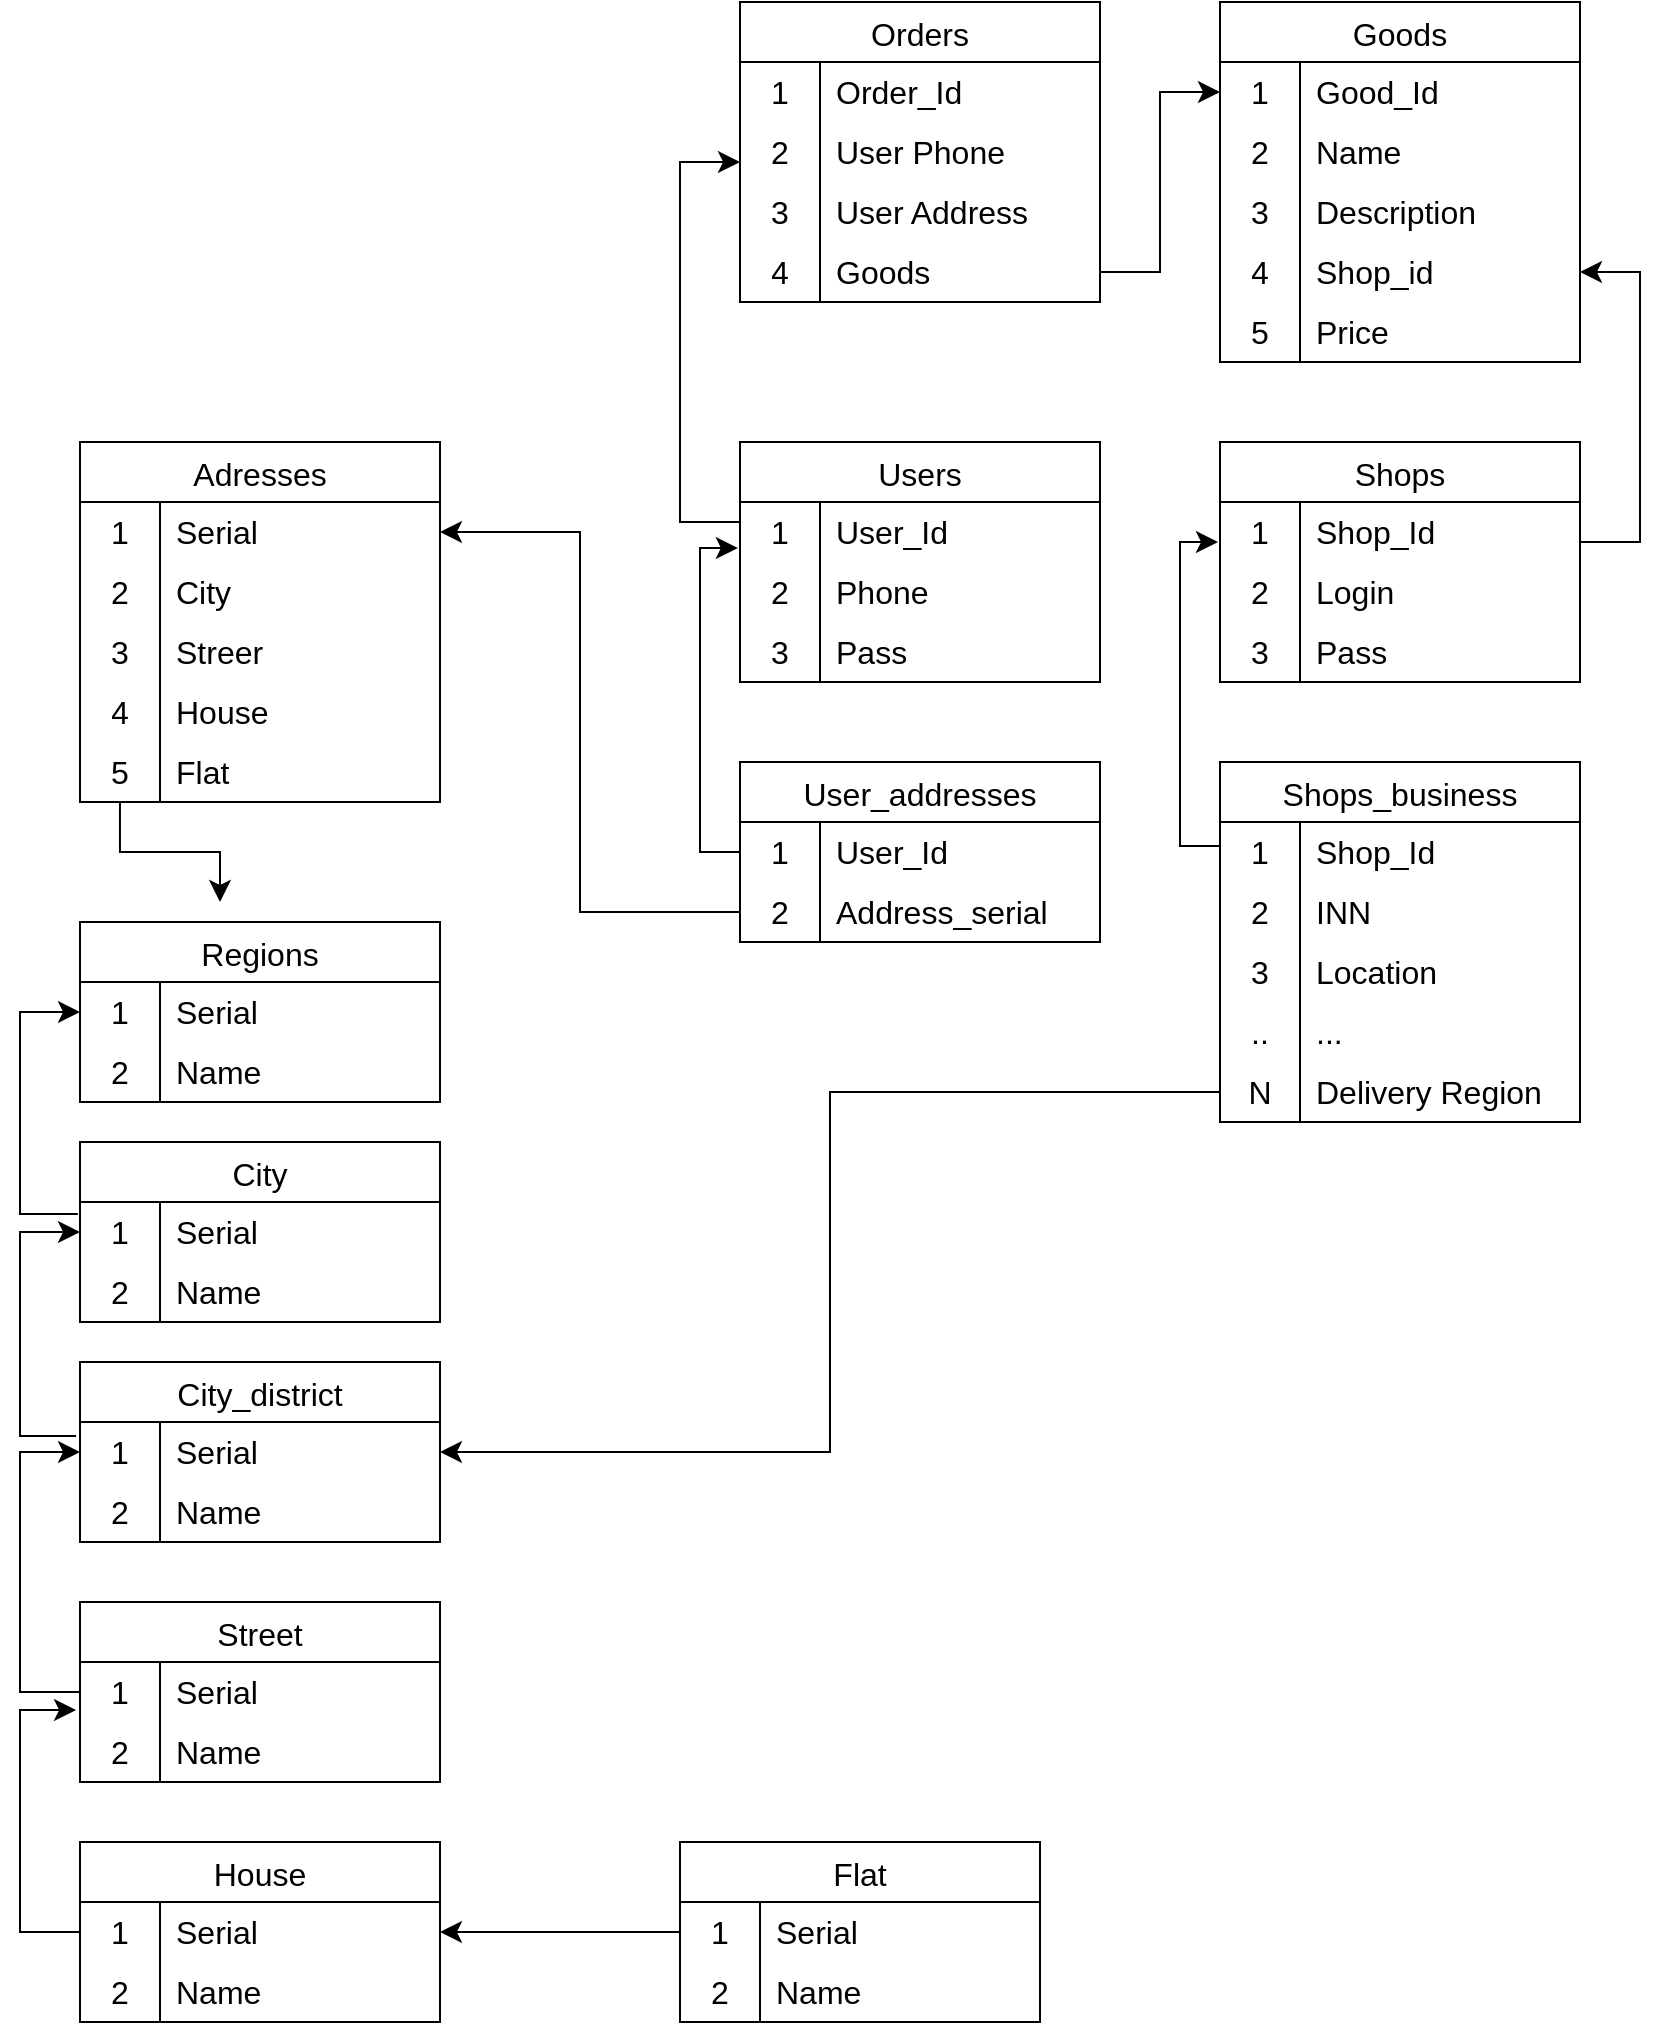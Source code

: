 <mxfile version="20.8.20" type="github"><diagram name="Page-1" id="59hiTDoEj4sMhm8jTzSo"><mxGraphModel dx="3235" dy="2528" grid="1" gridSize="10" guides="1" tooltips="1" connect="1" arrows="1" fold="1" page="1" pageScale="1" pageWidth="850" pageHeight="1100" background="#ffffff" math="0" shadow="0"><root><mxCell id="0"/><mxCell id="1" parent="0"/><mxCell id="IVaqEZ4ItxedtVVI8VYY-1" value="Adresses" style="shape=table;startSize=30;container=1;collapsible=0;childLayout=tableLayout;fixedRows=1;rowLines=0;fontStyle=0;strokeColor=default;fontSize=16;" parent="1" vertex="1"><mxGeometry x="-50" y="40" width="180" height="180" as="geometry"/></mxCell><mxCell id="IVaqEZ4ItxedtVVI8VYY-2" value="" style="shape=tableRow;horizontal=0;startSize=0;swimlaneHead=0;swimlaneBody=0;top=0;left=0;bottom=0;right=0;collapsible=0;dropTarget=0;fillColor=none;points=[[0,0.5],[1,0.5]];portConstraint=eastwest;strokeColor=inherit;fontSize=16;" parent="IVaqEZ4ItxedtVVI8VYY-1" vertex="1"><mxGeometry y="30" width="180" height="30" as="geometry"/></mxCell><mxCell id="IVaqEZ4ItxedtVVI8VYY-3" value="1" style="shape=partialRectangle;html=1;whiteSpace=wrap;connectable=0;fillColor=none;top=0;left=0;bottom=0;right=0;overflow=hidden;pointerEvents=1;strokeColor=inherit;fontSize=16;" parent="IVaqEZ4ItxedtVVI8VYY-2" vertex="1"><mxGeometry width="40" height="30" as="geometry"><mxRectangle width="40" height="30" as="alternateBounds"/></mxGeometry></mxCell><mxCell id="IVaqEZ4ItxedtVVI8VYY-4" value="Serial" style="shape=partialRectangle;html=1;whiteSpace=wrap;connectable=0;fillColor=none;top=0;left=0;bottom=0;right=0;align=left;spacingLeft=6;overflow=hidden;strokeColor=inherit;fontSize=16;" parent="IVaqEZ4ItxedtVVI8VYY-2" vertex="1"><mxGeometry x="40" width="140" height="30" as="geometry"><mxRectangle width="140" height="30" as="alternateBounds"/></mxGeometry></mxCell><mxCell id="IVaqEZ4ItxedtVVI8VYY-5" value="" style="shape=tableRow;horizontal=0;startSize=0;swimlaneHead=0;swimlaneBody=0;top=0;left=0;bottom=0;right=0;collapsible=0;dropTarget=0;fillColor=none;points=[[0,0.5],[1,0.5]];portConstraint=eastwest;strokeColor=inherit;fontSize=16;" parent="IVaqEZ4ItxedtVVI8VYY-1" vertex="1"><mxGeometry y="60" width="180" height="30" as="geometry"/></mxCell><mxCell id="IVaqEZ4ItxedtVVI8VYY-6" value="2" style="shape=partialRectangle;html=1;whiteSpace=wrap;connectable=0;fillColor=none;top=0;left=0;bottom=0;right=0;overflow=hidden;strokeColor=inherit;fontSize=16;" parent="IVaqEZ4ItxedtVVI8VYY-5" vertex="1"><mxGeometry width="40" height="30" as="geometry"><mxRectangle width="40" height="30" as="alternateBounds"/></mxGeometry></mxCell><mxCell id="IVaqEZ4ItxedtVVI8VYY-7" value="City" style="shape=partialRectangle;html=1;whiteSpace=wrap;connectable=0;fillColor=none;top=0;left=0;bottom=0;right=0;align=left;spacingLeft=6;overflow=hidden;strokeColor=inherit;fontSize=16;" parent="IVaqEZ4ItxedtVVI8VYY-5" vertex="1"><mxGeometry x="40" width="140" height="30" as="geometry"><mxRectangle width="140" height="30" as="alternateBounds"/></mxGeometry></mxCell><mxCell id="IVaqEZ4ItxedtVVI8VYY-8" value="" style="shape=tableRow;horizontal=0;startSize=0;swimlaneHead=0;swimlaneBody=0;top=0;left=0;bottom=0;right=0;collapsible=0;dropTarget=0;fillColor=none;points=[[0,0.5],[1,0.5]];portConstraint=eastwest;strokeColor=inherit;fontSize=16;" parent="IVaqEZ4ItxedtVVI8VYY-1" vertex="1"><mxGeometry y="90" width="180" height="30" as="geometry"/></mxCell><mxCell id="IVaqEZ4ItxedtVVI8VYY-9" value="3" style="shape=partialRectangle;html=1;whiteSpace=wrap;connectable=0;fillColor=none;top=0;left=0;bottom=0;right=0;overflow=hidden;strokeColor=inherit;fontSize=16;" parent="IVaqEZ4ItxedtVVI8VYY-8" vertex="1"><mxGeometry width="40" height="30" as="geometry"><mxRectangle width="40" height="30" as="alternateBounds"/></mxGeometry></mxCell><mxCell id="IVaqEZ4ItxedtVVI8VYY-10" value="Streer&lt;span style=&quot;white-space: pre;&quot;&gt;&#9;&lt;/span&gt;" style="shape=partialRectangle;html=1;whiteSpace=wrap;connectable=0;fillColor=none;top=0;left=0;bottom=0;right=0;align=left;spacingLeft=6;overflow=hidden;strokeColor=inherit;fontSize=16;" parent="IVaqEZ4ItxedtVVI8VYY-8" vertex="1"><mxGeometry x="40" width="140" height="30" as="geometry"><mxRectangle width="140" height="30" as="alternateBounds"/></mxGeometry></mxCell><mxCell id="IVaqEZ4ItxedtVVI8VYY-11" value="" style="shape=tableRow;horizontal=0;startSize=0;swimlaneHead=0;swimlaneBody=0;top=0;left=0;bottom=0;right=0;collapsible=0;dropTarget=0;fillColor=none;points=[[0,0.5],[1,0.5]];portConstraint=eastwest;strokeColor=inherit;fontSize=16;" parent="IVaqEZ4ItxedtVVI8VYY-1" vertex="1"><mxGeometry y="120" width="180" height="30" as="geometry"/></mxCell><mxCell id="IVaqEZ4ItxedtVVI8VYY-12" value="4" style="shape=partialRectangle;html=1;whiteSpace=wrap;connectable=0;fillColor=none;top=0;left=0;bottom=0;right=0;overflow=hidden;strokeColor=inherit;fontSize=16;" parent="IVaqEZ4ItxedtVVI8VYY-11" vertex="1"><mxGeometry width="40" height="30" as="geometry"><mxRectangle width="40" height="30" as="alternateBounds"/></mxGeometry></mxCell><mxCell id="IVaqEZ4ItxedtVVI8VYY-13" value="House&lt;span style=&quot;white-space: pre;&quot;&gt;&#9;&lt;/span&gt;" style="shape=partialRectangle;html=1;whiteSpace=wrap;connectable=0;fillColor=none;top=0;left=0;bottom=0;right=0;align=left;spacingLeft=6;overflow=hidden;strokeColor=inherit;fontSize=16;" parent="IVaqEZ4ItxedtVVI8VYY-11" vertex="1"><mxGeometry x="40" width="140" height="30" as="geometry"><mxRectangle width="140" height="30" as="alternateBounds"/></mxGeometry></mxCell><mxCell id="IVaqEZ4ItxedtVVI8VYY-14" value="" style="shape=tableRow;horizontal=0;startSize=0;swimlaneHead=0;swimlaneBody=0;top=0;left=0;bottom=0;right=0;collapsible=0;dropTarget=0;fillColor=none;points=[[0,0.5],[1,0.5]];portConstraint=eastwest;strokeColor=inherit;fontSize=16;" parent="IVaqEZ4ItxedtVVI8VYY-1" vertex="1"><mxGeometry y="150" width="180" height="30" as="geometry"/></mxCell><mxCell id="IVaqEZ4ItxedtVVI8VYY-15" value="5" style="shape=partialRectangle;html=1;whiteSpace=wrap;connectable=0;fillColor=none;top=0;left=0;bottom=0;right=0;overflow=hidden;strokeColor=inherit;fontSize=16;" parent="IVaqEZ4ItxedtVVI8VYY-14" vertex="1"><mxGeometry width="40" height="30" as="geometry"><mxRectangle width="40" height="30" as="alternateBounds"/></mxGeometry></mxCell><mxCell id="IVaqEZ4ItxedtVVI8VYY-16" value="Flat" style="shape=partialRectangle;html=1;whiteSpace=wrap;connectable=0;fillColor=none;top=0;left=0;bottom=0;right=0;align=left;spacingLeft=6;overflow=hidden;strokeColor=inherit;fontSize=16;" parent="IVaqEZ4ItxedtVVI8VYY-14" vertex="1"><mxGeometry x="40" width="140" height="30" as="geometry"><mxRectangle width="140" height="30" as="alternateBounds"/></mxGeometry></mxCell><mxCell id="IVaqEZ4ItxedtVVI8VYY-17" value="Users" style="shape=table;startSize=30;container=1;collapsible=0;childLayout=tableLayout;fixedRows=1;rowLines=0;fontStyle=0;strokeColor=default;fontSize=16;" parent="1" vertex="1"><mxGeometry x="280" y="40" width="180" height="120" as="geometry"/></mxCell><mxCell id="IVaqEZ4ItxedtVVI8VYY-18" value="" style="shape=tableRow;horizontal=0;startSize=0;swimlaneHead=0;swimlaneBody=0;top=0;left=0;bottom=0;right=0;collapsible=0;dropTarget=0;fillColor=none;points=[[0,0.5],[1,0.5]];portConstraint=eastwest;strokeColor=inherit;fontSize=16;" parent="IVaqEZ4ItxedtVVI8VYY-17" vertex="1"><mxGeometry y="30" width="180" height="30" as="geometry"/></mxCell><mxCell id="IVaqEZ4ItxedtVVI8VYY-19" value="1" style="shape=partialRectangle;html=1;whiteSpace=wrap;connectable=0;fillColor=none;top=0;left=0;bottom=0;right=0;overflow=hidden;pointerEvents=1;strokeColor=inherit;fontSize=16;" parent="IVaqEZ4ItxedtVVI8VYY-18" vertex="1"><mxGeometry width="40" height="30" as="geometry"><mxRectangle width="40" height="30" as="alternateBounds"/></mxGeometry></mxCell><mxCell id="IVaqEZ4ItxedtVVI8VYY-20" value="User_Id" style="shape=partialRectangle;html=1;whiteSpace=wrap;connectable=0;fillColor=none;top=0;left=0;bottom=0;right=0;align=left;spacingLeft=6;overflow=hidden;strokeColor=inherit;fontSize=16;" parent="IVaqEZ4ItxedtVVI8VYY-18" vertex="1"><mxGeometry x="40" width="140" height="30" as="geometry"><mxRectangle width="140" height="30" as="alternateBounds"/></mxGeometry></mxCell><mxCell id="IVaqEZ4ItxedtVVI8VYY-50" style="shape=tableRow;horizontal=0;startSize=0;swimlaneHead=0;swimlaneBody=0;top=0;left=0;bottom=0;right=0;collapsible=0;dropTarget=0;fillColor=none;points=[[0,0.5],[1,0.5]];portConstraint=eastwest;strokeColor=inherit;fontSize=16;" parent="IVaqEZ4ItxedtVVI8VYY-17" vertex="1"><mxGeometry y="60" width="180" height="30" as="geometry"/></mxCell><mxCell id="IVaqEZ4ItxedtVVI8VYY-51" value="2" style="shape=partialRectangle;html=1;whiteSpace=wrap;connectable=0;fillColor=none;top=0;left=0;bottom=0;right=0;overflow=hidden;strokeColor=inherit;fontSize=16;" parent="IVaqEZ4ItxedtVVI8VYY-50" vertex="1"><mxGeometry width="40" height="30" as="geometry"><mxRectangle width="40" height="30" as="alternateBounds"/></mxGeometry></mxCell><mxCell id="IVaqEZ4ItxedtVVI8VYY-52" value="Phone" style="shape=partialRectangle;html=1;whiteSpace=wrap;connectable=0;fillColor=none;top=0;left=0;bottom=0;right=0;align=left;spacingLeft=6;overflow=hidden;strokeColor=inherit;fontSize=16;" parent="IVaqEZ4ItxedtVVI8VYY-50" vertex="1"><mxGeometry x="40" width="140" height="30" as="geometry"><mxRectangle width="140" height="30" as="alternateBounds"/></mxGeometry></mxCell><mxCell id="IVaqEZ4ItxedtVVI8VYY-21" value="" style="shape=tableRow;horizontal=0;startSize=0;swimlaneHead=0;swimlaneBody=0;top=0;left=0;bottom=0;right=0;collapsible=0;dropTarget=0;fillColor=none;points=[[0,0.5],[1,0.5]];portConstraint=eastwest;strokeColor=inherit;fontSize=16;" parent="IVaqEZ4ItxedtVVI8VYY-17" vertex="1"><mxGeometry y="90" width="180" height="30" as="geometry"/></mxCell><mxCell id="IVaqEZ4ItxedtVVI8VYY-22" value="3" style="shape=partialRectangle;html=1;whiteSpace=wrap;connectable=0;fillColor=none;top=0;left=0;bottom=0;right=0;overflow=hidden;strokeColor=inherit;fontSize=16;" parent="IVaqEZ4ItxedtVVI8VYY-21" vertex="1"><mxGeometry width="40" height="30" as="geometry"><mxRectangle width="40" height="30" as="alternateBounds"/></mxGeometry></mxCell><mxCell id="IVaqEZ4ItxedtVVI8VYY-23" value="Pass" style="shape=partialRectangle;html=1;whiteSpace=wrap;connectable=0;fillColor=none;top=0;left=0;bottom=0;right=0;align=left;spacingLeft=6;overflow=hidden;strokeColor=inherit;fontSize=16;" parent="IVaqEZ4ItxedtVVI8VYY-21" vertex="1"><mxGeometry x="40" width="140" height="30" as="geometry"><mxRectangle width="140" height="30" as="alternateBounds"/></mxGeometry></mxCell><mxCell id="IVaqEZ4ItxedtVVI8VYY-40" value="Shops" style="shape=table;startSize=30;container=1;collapsible=0;childLayout=tableLayout;fixedRows=1;rowLines=0;fontStyle=0;strokeColor=default;fontSize=16;" parent="1" vertex="1"><mxGeometry x="520" y="40" width="180" height="120" as="geometry"/></mxCell><mxCell id="IVaqEZ4ItxedtVVI8VYY-41" value="" style="shape=tableRow;horizontal=0;startSize=0;swimlaneHead=0;swimlaneBody=0;top=0;left=0;bottom=0;right=0;collapsible=0;dropTarget=0;fillColor=none;points=[[0,0.5],[1,0.5]];portConstraint=eastwest;strokeColor=inherit;fontSize=16;" parent="IVaqEZ4ItxedtVVI8VYY-40" vertex="1"><mxGeometry y="30" width="180" height="30" as="geometry"/></mxCell><mxCell id="IVaqEZ4ItxedtVVI8VYY-42" value="1" style="shape=partialRectangle;html=1;whiteSpace=wrap;connectable=0;fillColor=none;top=0;left=0;bottom=0;right=0;overflow=hidden;pointerEvents=1;strokeColor=inherit;fontSize=16;" parent="IVaqEZ4ItxedtVVI8VYY-41" vertex="1"><mxGeometry width="40" height="30" as="geometry"><mxRectangle width="40" height="30" as="alternateBounds"/></mxGeometry></mxCell><mxCell id="IVaqEZ4ItxedtVVI8VYY-43" value="Shop_Id" style="shape=partialRectangle;html=1;whiteSpace=wrap;connectable=0;fillColor=none;top=0;left=0;bottom=0;right=0;align=left;spacingLeft=6;overflow=hidden;strokeColor=inherit;fontSize=16;" parent="IVaqEZ4ItxedtVVI8VYY-41" vertex="1"><mxGeometry x="40" width="140" height="30" as="geometry"><mxRectangle width="140" height="30" as="alternateBounds"/></mxGeometry></mxCell><mxCell id="IVaqEZ4ItxedtVVI8VYY-44" value="" style="shape=tableRow;horizontal=0;startSize=0;swimlaneHead=0;swimlaneBody=0;top=0;left=0;bottom=0;right=0;collapsible=0;dropTarget=0;fillColor=none;points=[[0,0.5],[1,0.5]];portConstraint=eastwest;strokeColor=inherit;fontSize=16;" parent="IVaqEZ4ItxedtVVI8VYY-40" vertex="1"><mxGeometry y="60" width="180" height="30" as="geometry"/></mxCell><mxCell id="IVaqEZ4ItxedtVVI8VYY-45" value="2" style="shape=partialRectangle;html=1;whiteSpace=wrap;connectable=0;fillColor=none;top=0;left=0;bottom=0;right=0;overflow=hidden;strokeColor=inherit;fontSize=16;" parent="IVaqEZ4ItxedtVVI8VYY-44" vertex="1"><mxGeometry width="40" height="30" as="geometry"><mxRectangle width="40" height="30" as="alternateBounds"/></mxGeometry></mxCell><mxCell id="IVaqEZ4ItxedtVVI8VYY-46" value="Login&lt;span style=&quot;white-space: pre;&quot;&gt;&#9;&lt;/span&gt;&lt;span style=&quot;white-space: pre;&quot;&gt;&#9;&lt;/span&gt;&lt;span style=&quot;white-space: pre;&quot;&gt;&#9;&lt;/span&gt;" style="shape=partialRectangle;html=1;whiteSpace=wrap;connectable=0;fillColor=none;top=0;left=0;bottom=0;right=0;align=left;spacingLeft=6;overflow=hidden;strokeColor=inherit;fontSize=16;" parent="IVaqEZ4ItxedtVVI8VYY-44" vertex="1"><mxGeometry x="40" width="140" height="30" as="geometry"><mxRectangle width="140" height="30" as="alternateBounds"/></mxGeometry></mxCell><mxCell id="IVaqEZ4ItxedtVVI8VYY-47" style="shape=tableRow;horizontal=0;startSize=0;swimlaneHead=0;swimlaneBody=0;top=0;left=0;bottom=0;right=0;collapsible=0;dropTarget=0;fillColor=none;points=[[0,0.5],[1,0.5]];portConstraint=eastwest;strokeColor=inherit;fontSize=16;" parent="IVaqEZ4ItxedtVVI8VYY-40" vertex="1"><mxGeometry y="90" width="180" height="30" as="geometry"/></mxCell><mxCell id="IVaqEZ4ItxedtVVI8VYY-48" value="3" style="shape=partialRectangle;html=1;whiteSpace=wrap;connectable=0;fillColor=none;top=0;left=0;bottom=0;right=0;overflow=hidden;strokeColor=inherit;fontSize=16;" parent="IVaqEZ4ItxedtVVI8VYY-47" vertex="1"><mxGeometry width="40" height="30" as="geometry"><mxRectangle width="40" height="30" as="alternateBounds"/></mxGeometry></mxCell><mxCell id="IVaqEZ4ItxedtVVI8VYY-49" value="Pass" style="shape=partialRectangle;html=1;whiteSpace=wrap;connectable=0;fillColor=none;top=0;left=0;bottom=0;right=0;align=left;spacingLeft=6;overflow=hidden;strokeColor=inherit;fontSize=16;" parent="IVaqEZ4ItxedtVVI8VYY-47" vertex="1"><mxGeometry x="40" width="140" height="30" as="geometry"><mxRectangle width="140" height="30" as="alternateBounds"/></mxGeometry></mxCell><mxCell id="IVaqEZ4ItxedtVVI8VYY-62" value="Shops_business" style="shape=table;startSize=30;container=1;collapsible=0;childLayout=tableLayout;fixedRows=1;rowLines=0;fontStyle=0;strokeColor=default;fontSize=16;" parent="1" vertex="1"><mxGeometry x="520" y="200" width="180" height="180" as="geometry"/></mxCell><mxCell id="IVaqEZ4ItxedtVVI8VYY-63" value="" style="shape=tableRow;horizontal=0;startSize=0;swimlaneHead=0;swimlaneBody=0;top=0;left=0;bottom=0;right=0;collapsible=0;dropTarget=0;fillColor=none;points=[[0,0.5],[1,0.5]];portConstraint=eastwest;strokeColor=inherit;fontSize=16;" parent="IVaqEZ4ItxedtVVI8VYY-62" vertex="1"><mxGeometry y="30" width="180" height="30" as="geometry"/></mxCell><mxCell id="IVaqEZ4ItxedtVVI8VYY-64" value="1" style="shape=partialRectangle;html=1;whiteSpace=wrap;connectable=0;fillColor=none;top=0;left=0;bottom=0;right=0;overflow=hidden;pointerEvents=1;strokeColor=inherit;fontSize=16;" parent="IVaqEZ4ItxedtVVI8VYY-63" vertex="1"><mxGeometry width="40" height="30" as="geometry"><mxRectangle width="40" height="30" as="alternateBounds"/></mxGeometry></mxCell><mxCell id="IVaqEZ4ItxedtVVI8VYY-65" value="Shop_Id" style="shape=partialRectangle;html=1;whiteSpace=wrap;connectable=0;fillColor=none;top=0;left=0;bottom=0;right=0;align=left;spacingLeft=6;overflow=hidden;strokeColor=inherit;fontSize=16;" parent="IVaqEZ4ItxedtVVI8VYY-63" vertex="1"><mxGeometry x="40" width="140" height="30" as="geometry"><mxRectangle width="140" height="30" as="alternateBounds"/></mxGeometry></mxCell><mxCell id="IVaqEZ4ItxedtVVI8VYY-66" value="" style="shape=tableRow;horizontal=0;startSize=0;swimlaneHead=0;swimlaneBody=0;top=0;left=0;bottom=0;right=0;collapsible=0;dropTarget=0;fillColor=none;points=[[0,0.5],[1,0.5]];portConstraint=eastwest;strokeColor=inherit;fontSize=16;" parent="IVaqEZ4ItxedtVVI8VYY-62" vertex="1"><mxGeometry y="60" width="180" height="30" as="geometry"/></mxCell><mxCell id="IVaqEZ4ItxedtVVI8VYY-67" value="2" style="shape=partialRectangle;html=1;whiteSpace=wrap;connectable=0;fillColor=none;top=0;left=0;bottom=0;right=0;overflow=hidden;strokeColor=inherit;fontSize=16;" parent="IVaqEZ4ItxedtVVI8VYY-66" vertex="1"><mxGeometry width="40" height="30" as="geometry"><mxRectangle width="40" height="30" as="alternateBounds"/></mxGeometry></mxCell><mxCell id="IVaqEZ4ItxedtVVI8VYY-68" value="INN" style="shape=partialRectangle;html=1;whiteSpace=wrap;connectable=0;fillColor=none;top=0;left=0;bottom=0;right=0;align=left;spacingLeft=6;overflow=hidden;strokeColor=inherit;fontSize=16;" parent="IVaqEZ4ItxedtVVI8VYY-66" vertex="1"><mxGeometry x="40" width="140" height="30" as="geometry"><mxRectangle width="140" height="30" as="alternateBounds"/></mxGeometry></mxCell><mxCell id="IVaqEZ4ItxedtVVI8VYY-69" style="shape=tableRow;horizontal=0;startSize=0;swimlaneHead=0;swimlaneBody=0;top=0;left=0;bottom=0;right=0;collapsible=0;dropTarget=0;fillColor=none;points=[[0,0.5],[1,0.5]];portConstraint=eastwest;strokeColor=inherit;fontSize=16;" parent="IVaqEZ4ItxedtVVI8VYY-62" vertex="1"><mxGeometry y="90" width="180" height="30" as="geometry"/></mxCell><mxCell id="IVaqEZ4ItxedtVVI8VYY-70" value="3" style="shape=partialRectangle;html=1;whiteSpace=wrap;connectable=0;fillColor=none;top=0;left=0;bottom=0;right=0;overflow=hidden;strokeColor=inherit;fontSize=16;" parent="IVaqEZ4ItxedtVVI8VYY-69" vertex="1"><mxGeometry width="40" height="30" as="geometry"><mxRectangle width="40" height="30" as="alternateBounds"/></mxGeometry></mxCell><mxCell id="IVaqEZ4ItxedtVVI8VYY-71" value="Location" style="shape=partialRectangle;html=1;whiteSpace=wrap;connectable=0;fillColor=none;top=0;left=0;bottom=0;right=0;align=left;spacingLeft=6;overflow=hidden;strokeColor=inherit;fontSize=16;" parent="IVaqEZ4ItxedtVVI8VYY-69" vertex="1"><mxGeometry x="40" width="140" height="30" as="geometry"><mxRectangle width="140" height="30" as="alternateBounds"/></mxGeometry></mxCell><mxCell id="IVaqEZ4ItxedtVVI8VYY-72" style="shape=tableRow;horizontal=0;startSize=0;swimlaneHead=0;swimlaneBody=0;top=0;left=0;bottom=0;right=0;collapsible=0;dropTarget=0;fillColor=none;points=[[0,0.5],[1,0.5]];portConstraint=eastwest;strokeColor=inherit;fontSize=16;" parent="IVaqEZ4ItxedtVVI8VYY-62" vertex="1"><mxGeometry y="120" width="180" height="30" as="geometry"/></mxCell><mxCell id="IVaqEZ4ItxedtVVI8VYY-73" value=".." style="shape=partialRectangle;html=1;whiteSpace=wrap;connectable=0;fillColor=none;top=0;left=0;bottom=0;right=0;overflow=hidden;strokeColor=inherit;fontSize=16;" parent="IVaqEZ4ItxedtVVI8VYY-72" vertex="1"><mxGeometry width="40" height="30" as="geometry"><mxRectangle width="40" height="30" as="alternateBounds"/></mxGeometry></mxCell><mxCell id="IVaqEZ4ItxedtVVI8VYY-74" value="..." style="shape=partialRectangle;html=1;whiteSpace=wrap;connectable=0;fillColor=none;top=0;left=0;bottom=0;right=0;align=left;spacingLeft=6;overflow=hidden;strokeColor=inherit;fontSize=16;" parent="IVaqEZ4ItxedtVVI8VYY-72" vertex="1"><mxGeometry x="40" width="140" height="30" as="geometry"><mxRectangle width="140" height="30" as="alternateBounds"/></mxGeometry></mxCell><mxCell id="IVaqEZ4ItxedtVVI8VYY-78" style="shape=tableRow;horizontal=0;startSize=0;swimlaneHead=0;swimlaneBody=0;top=0;left=0;bottom=0;right=0;collapsible=0;dropTarget=0;fillColor=none;points=[[0,0.5],[1,0.5]];portConstraint=eastwest;strokeColor=inherit;fontSize=16;" parent="IVaqEZ4ItxedtVVI8VYY-62" vertex="1"><mxGeometry y="150" width="180" height="30" as="geometry"/></mxCell><mxCell id="IVaqEZ4ItxedtVVI8VYY-79" value="N" style="shape=partialRectangle;html=1;whiteSpace=wrap;connectable=0;fillColor=none;top=0;left=0;bottom=0;right=0;overflow=hidden;strokeColor=inherit;fontSize=16;" parent="IVaqEZ4ItxedtVVI8VYY-78" vertex="1"><mxGeometry width="40" height="30" as="geometry"><mxRectangle width="40" height="30" as="alternateBounds"/></mxGeometry></mxCell><mxCell id="IVaqEZ4ItxedtVVI8VYY-80" value="Delivery Region" style="shape=partialRectangle;html=1;whiteSpace=wrap;connectable=0;fillColor=none;top=0;left=0;bottom=0;right=0;align=left;spacingLeft=6;overflow=hidden;strokeColor=inherit;fontSize=16;" parent="IVaqEZ4ItxedtVVI8VYY-78" vertex="1"><mxGeometry x="40" width="140" height="30" as="geometry"><mxRectangle width="140" height="30" as="alternateBounds"/></mxGeometry></mxCell><mxCell id="IVaqEZ4ItxedtVVI8VYY-81" value="User_addresses" style="shape=table;startSize=30;container=1;collapsible=0;childLayout=tableLayout;fixedRows=1;rowLines=0;fontStyle=0;strokeColor=default;fontSize=16;" parent="1" vertex="1"><mxGeometry x="280" y="200" width="180" height="90" as="geometry"/></mxCell><mxCell id="IVaqEZ4ItxedtVVI8VYY-82" value="" style="shape=tableRow;horizontal=0;startSize=0;swimlaneHead=0;swimlaneBody=0;top=0;left=0;bottom=0;right=0;collapsible=0;dropTarget=0;fillColor=none;points=[[0,0.5],[1,0.5]];portConstraint=eastwest;strokeColor=inherit;fontSize=16;" parent="IVaqEZ4ItxedtVVI8VYY-81" vertex="1"><mxGeometry y="30" width="180" height="30" as="geometry"/></mxCell><mxCell id="IVaqEZ4ItxedtVVI8VYY-83" value="1" style="shape=partialRectangle;html=1;whiteSpace=wrap;connectable=0;fillColor=none;top=0;left=0;bottom=0;right=0;overflow=hidden;pointerEvents=1;strokeColor=inherit;fontSize=16;" parent="IVaqEZ4ItxedtVVI8VYY-82" vertex="1"><mxGeometry width="40" height="30" as="geometry"><mxRectangle width="40" height="30" as="alternateBounds"/></mxGeometry></mxCell><mxCell id="IVaqEZ4ItxedtVVI8VYY-84" value="User_Id" style="shape=partialRectangle;html=1;whiteSpace=wrap;connectable=0;fillColor=none;top=0;left=0;bottom=0;right=0;align=left;spacingLeft=6;overflow=hidden;strokeColor=inherit;fontSize=16;" parent="IVaqEZ4ItxedtVVI8VYY-82" vertex="1"><mxGeometry x="40" width="140" height="30" as="geometry"><mxRectangle width="140" height="30" as="alternateBounds"/></mxGeometry></mxCell><mxCell id="IVaqEZ4ItxedtVVI8VYY-85" style="shape=tableRow;horizontal=0;startSize=0;swimlaneHead=0;swimlaneBody=0;top=0;left=0;bottom=0;right=0;collapsible=0;dropTarget=0;fillColor=none;points=[[0,0.5],[1,0.5]];portConstraint=eastwest;strokeColor=inherit;fontSize=16;" parent="IVaqEZ4ItxedtVVI8VYY-81" vertex="1"><mxGeometry y="60" width="180" height="30" as="geometry"/></mxCell><mxCell id="IVaqEZ4ItxedtVVI8VYY-86" value="2" style="shape=partialRectangle;html=1;whiteSpace=wrap;connectable=0;fillColor=none;top=0;left=0;bottom=0;right=0;overflow=hidden;strokeColor=inherit;fontSize=16;" parent="IVaqEZ4ItxedtVVI8VYY-85" vertex="1"><mxGeometry width="40" height="30" as="geometry"><mxRectangle width="40" height="30" as="alternateBounds"/></mxGeometry></mxCell><mxCell id="IVaqEZ4ItxedtVVI8VYY-87" value="Address_serial" style="shape=partialRectangle;html=1;whiteSpace=wrap;connectable=0;fillColor=none;top=0;left=0;bottom=0;right=0;align=left;spacingLeft=6;overflow=hidden;strokeColor=inherit;fontSize=16;" parent="IVaqEZ4ItxedtVVI8VYY-85" vertex="1"><mxGeometry x="40" width="140" height="30" as="geometry"><mxRectangle width="140" height="30" as="alternateBounds"/></mxGeometry></mxCell><mxCell id="IVaqEZ4ItxedtVVI8VYY-91" value="" style="edgeStyle=elbowEdgeStyle;elbow=horizontal;endArrow=classic;html=1;curved=0;rounded=0;endSize=8;startSize=8;exitX=0;exitY=0.5;exitDx=0;exitDy=0;entryX=-0.006;entryY=0.767;entryDx=0;entryDy=0;entryPerimeter=0;" parent="1" source="IVaqEZ4ItxedtVVI8VYY-82" target="IVaqEZ4ItxedtVVI8VYY-18" edge="1"><mxGeometry width="50" height="50" relative="1" as="geometry"><mxPoint x="400" y="270" as="sourcePoint"/><mxPoint x="450" y="220" as="targetPoint"/><Array as="points"><mxPoint x="260" y="180"/></Array></mxGeometry></mxCell><mxCell id="IVaqEZ4ItxedtVVI8VYY-92" value="" style="edgeStyle=elbowEdgeStyle;elbow=horizontal;endArrow=classic;html=1;curved=0;rounded=0;endSize=8;startSize=8;exitX=0;exitY=0.5;exitDx=0;exitDy=0;entryX=1;entryY=0.25;entryDx=0;entryDy=0;" parent="1" source="IVaqEZ4ItxedtVVI8VYY-85" target="IVaqEZ4ItxedtVVI8VYY-1" edge="1"><mxGeometry width="50" height="50" relative="1" as="geometry"><mxPoint x="290" y="255" as="sourcePoint"/><mxPoint x="289" y="103" as="targetPoint"/><Array as="points"><mxPoint x="200" y="170"/></Array></mxGeometry></mxCell><mxCell id="IVaqEZ4ItxedtVVI8VYY-93" value="Regions" style="shape=table;startSize=30;container=1;collapsible=0;childLayout=tableLayout;fixedRows=1;rowLines=0;fontStyle=0;strokeColor=default;fontSize=16;" parent="1" vertex="1"><mxGeometry x="-50" y="280" width="180" height="90" as="geometry"/></mxCell><mxCell id="IVaqEZ4ItxedtVVI8VYY-94" value="" style="shape=tableRow;horizontal=0;startSize=0;swimlaneHead=0;swimlaneBody=0;top=0;left=0;bottom=0;right=0;collapsible=0;dropTarget=0;fillColor=none;points=[[0,0.5],[1,0.5]];portConstraint=eastwest;strokeColor=inherit;fontSize=16;" parent="IVaqEZ4ItxedtVVI8VYY-93" vertex="1"><mxGeometry y="30" width="180" height="30" as="geometry"/></mxCell><mxCell id="IVaqEZ4ItxedtVVI8VYY-95" value="1" style="shape=partialRectangle;html=1;whiteSpace=wrap;connectable=0;fillColor=none;top=0;left=0;bottom=0;right=0;overflow=hidden;pointerEvents=1;strokeColor=inherit;fontSize=16;" parent="IVaqEZ4ItxedtVVI8VYY-94" vertex="1"><mxGeometry width="40" height="30" as="geometry"><mxRectangle width="40" height="30" as="alternateBounds"/></mxGeometry></mxCell><mxCell id="IVaqEZ4ItxedtVVI8VYY-96" value="Serial" style="shape=partialRectangle;html=1;whiteSpace=wrap;connectable=0;fillColor=none;top=0;left=0;bottom=0;right=0;align=left;spacingLeft=6;overflow=hidden;strokeColor=inherit;fontSize=16;" parent="IVaqEZ4ItxedtVVI8VYY-94" vertex="1"><mxGeometry x="40" width="140" height="30" as="geometry"><mxRectangle width="140" height="30" as="alternateBounds"/></mxGeometry></mxCell><mxCell id="IVaqEZ4ItxedtVVI8VYY-97" value="" style="shape=tableRow;horizontal=0;startSize=0;swimlaneHead=0;swimlaneBody=0;top=0;left=0;bottom=0;right=0;collapsible=0;dropTarget=0;fillColor=none;points=[[0,0.5],[1,0.5]];portConstraint=eastwest;strokeColor=inherit;fontSize=16;" parent="IVaqEZ4ItxedtVVI8VYY-93" vertex="1"><mxGeometry y="60" width="180" height="30" as="geometry"/></mxCell><mxCell id="IVaqEZ4ItxedtVVI8VYY-98" value="2" style="shape=partialRectangle;html=1;whiteSpace=wrap;connectable=0;fillColor=none;top=0;left=0;bottom=0;right=0;overflow=hidden;strokeColor=inherit;fontSize=16;" parent="IVaqEZ4ItxedtVVI8VYY-97" vertex="1"><mxGeometry width="40" height="30" as="geometry"><mxRectangle width="40" height="30" as="alternateBounds"/></mxGeometry></mxCell><mxCell id="IVaqEZ4ItxedtVVI8VYY-99" value="Name" style="shape=partialRectangle;html=1;whiteSpace=wrap;connectable=0;fillColor=none;top=0;left=0;bottom=0;right=0;align=left;spacingLeft=6;overflow=hidden;strokeColor=inherit;fontSize=16;" parent="IVaqEZ4ItxedtVVI8VYY-97" vertex="1"><mxGeometry x="40" width="140" height="30" as="geometry"><mxRectangle width="140" height="30" as="alternateBounds"/></mxGeometry></mxCell><mxCell id="IVaqEZ4ItxedtVVI8VYY-109" value="City" style="shape=table;startSize=30;container=1;collapsible=0;childLayout=tableLayout;fixedRows=1;rowLines=0;fontStyle=0;strokeColor=default;fontSize=16;" parent="1" vertex="1"><mxGeometry x="-50" y="390" width="180" height="90" as="geometry"/></mxCell><mxCell id="IVaqEZ4ItxedtVVI8VYY-110" value="" style="shape=tableRow;horizontal=0;startSize=0;swimlaneHead=0;swimlaneBody=0;top=0;left=0;bottom=0;right=0;collapsible=0;dropTarget=0;fillColor=none;points=[[0,0.5],[1,0.5]];portConstraint=eastwest;strokeColor=inherit;fontSize=16;" parent="IVaqEZ4ItxedtVVI8VYY-109" vertex="1"><mxGeometry y="30" width="180" height="30" as="geometry"/></mxCell><mxCell id="IVaqEZ4ItxedtVVI8VYY-111" value="1" style="shape=partialRectangle;html=1;whiteSpace=wrap;connectable=0;fillColor=none;top=0;left=0;bottom=0;right=0;overflow=hidden;pointerEvents=1;strokeColor=inherit;fontSize=16;" parent="IVaqEZ4ItxedtVVI8VYY-110" vertex="1"><mxGeometry width="40" height="30" as="geometry"><mxRectangle width="40" height="30" as="alternateBounds"/></mxGeometry></mxCell><mxCell id="IVaqEZ4ItxedtVVI8VYY-112" value="Serial" style="shape=partialRectangle;html=1;whiteSpace=wrap;connectable=0;fillColor=none;top=0;left=0;bottom=0;right=0;align=left;spacingLeft=6;overflow=hidden;strokeColor=inherit;fontSize=16;" parent="IVaqEZ4ItxedtVVI8VYY-110" vertex="1"><mxGeometry x="40" width="140" height="30" as="geometry"><mxRectangle width="140" height="30" as="alternateBounds"/></mxGeometry></mxCell><mxCell id="IVaqEZ4ItxedtVVI8VYY-113" value="" style="shape=tableRow;horizontal=0;startSize=0;swimlaneHead=0;swimlaneBody=0;top=0;left=0;bottom=0;right=0;collapsible=0;dropTarget=0;fillColor=none;points=[[0,0.5],[1,0.5]];portConstraint=eastwest;strokeColor=inherit;fontSize=16;" parent="IVaqEZ4ItxedtVVI8VYY-109" vertex="1"><mxGeometry y="60" width="180" height="30" as="geometry"/></mxCell><mxCell id="IVaqEZ4ItxedtVVI8VYY-114" value="2" style="shape=partialRectangle;html=1;whiteSpace=wrap;connectable=0;fillColor=none;top=0;left=0;bottom=0;right=0;overflow=hidden;strokeColor=inherit;fontSize=16;" parent="IVaqEZ4ItxedtVVI8VYY-113" vertex="1"><mxGeometry width="40" height="30" as="geometry"><mxRectangle width="40" height="30" as="alternateBounds"/></mxGeometry></mxCell><mxCell id="IVaqEZ4ItxedtVVI8VYY-115" value="Name" style="shape=partialRectangle;html=1;whiteSpace=wrap;connectable=0;fillColor=none;top=0;left=0;bottom=0;right=0;align=left;spacingLeft=6;overflow=hidden;strokeColor=inherit;fontSize=16;" parent="IVaqEZ4ItxedtVVI8VYY-113" vertex="1"><mxGeometry x="40" width="140" height="30" as="geometry"><mxRectangle width="140" height="30" as="alternateBounds"/></mxGeometry></mxCell><mxCell id="IVaqEZ4ItxedtVVI8VYY-116" value="City_district" style="shape=table;startSize=30;container=1;collapsible=0;childLayout=tableLayout;fixedRows=1;rowLines=0;fontStyle=0;strokeColor=default;fontSize=16;" parent="1" vertex="1"><mxGeometry x="-50" y="500" width="180" height="90" as="geometry"/></mxCell><mxCell id="IVaqEZ4ItxedtVVI8VYY-117" value="" style="shape=tableRow;horizontal=0;startSize=0;swimlaneHead=0;swimlaneBody=0;top=0;left=0;bottom=0;right=0;collapsible=0;dropTarget=0;fillColor=none;points=[[0,0.5],[1,0.5]];portConstraint=eastwest;strokeColor=inherit;fontSize=16;" parent="IVaqEZ4ItxedtVVI8VYY-116" vertex="1"><mxGeometry y="30" width="180" height="30" as="geometry"/></mxCell><mxCell id="IVaqEZ4ItxedtVVI8VYY-118" value="1" style="shape=partialRectangle;html=1;whiteSpace=wrap;connectable=0;fillColor=none;top=0;left=0;bottom=0;right=0;overflow=hidden;pointerEvents=1;strokeColor=inherit;fontSize=16;" parent="IVaqEZ4ItxedtVVI8VYY-117" vertex="1"><mxGeometry width="40" height="30" as="geometry"><mxRectangle width="40" height="30" as="alternateBounds"/></mxGeometry></mxCell><mxCell id="IVaqEZ4ItxedtVVI8VYY-119" value="Serial" style="shape=partialRectangle;html=1;whiteSpace=wrap;connectable=0;fillColor=none;top=0;left=0;bottom=0;right=0;align=left;spacingLeft=6;overflow=hidden;strokeColor=inherit;fontSize=16;" parent="IVaqEZ4ItxedtVVI8VYY-117" vertex="1"><mxGeometry x="40" width="140" height="30" as="geometry"><mxRectangle width="140" height="30" as="alternateBounds"/></mxGeometry></mxCell><mxCell id="IVaqEZ4ItxedtVVI8VYY-120" value="" style="shape=tableRow;horizontal=0;startSize=0;swimlaneHead=0;swimlaneBody=0;top=0;left=0;bottom=0;right=0;collapsible=0;dropTarget=0;fillColor=none;points=[[0,0.5],[1,0.5]];portConstraint=eastwest;strokeColor=inherit;fontSize=16;" parent="IVaqEZ4ItxedtVVI8VYY-116" vertex="1"><mxGeometry y="60" width="180" height="30" as="geometry"/></mxCell><mxCell id="IVaqEZ4ItxedtVVI8VYY-121" value="2" style="shape=partialRectangle;html=1;whiteSpace=wrap;connectable=0;fillColor=none;top=0;left=0;bottom=0;right=0;overflow=hidden;strokeColor=inherit;fontSize=16;" parent="IVaqEZ4ItxedtVVI8VYY-120" vertex="1"><mxGeometry width="40" height="30" as="geometry"><mxRectangle width="40" height="30" as="alternateBounds"/></mxGeometry></mxCell><mxCell id="IVaqEZ4ItxedtVVI8VYY-122" value="Name" style="shape=partialRectangle;html=1;whiteSpace=wrap;connectable=0;fillColor=none;top=0;left=0;bottom=0;right=0;align=left;spacingLeft=6;overflow=hidden;strokeColor=inherit;fontSize=16;" parent="IVaqEZ4ItxedtVVI8VYY-120" vertex="1"><mxGeometry x="40" width="140" height="30" as="geometry"><mxRectangle width="140" height="30" as="alternateBounds"/></mxGeometry></mxCell><mxCell id="IVaqEZ4ItxedtVVI8VYY-123" value="Street" style="shape=table;startSize=30;container=1;collapsible=0;childLayout=tableLayout;fixedRows=1;rowLines=0;fontStyle=0;strokeColor=default;fontSize=16;" parent="1" vertex="1"><mxGeometry x="-50" y="620" width="180" height="90" as="geometry"/></mxCell><mxCell id="IVaqEZ4ItxedtVVI8VYY-124" value="" style="shape=tableRow;horizontal=0;startSize=0;swimlaneHead=0;swimlaneBody=0;top=0;left=0;bottom=0;right=0;collapsible=0;dropTarget=0;fillColor=none;points=[[0,0.5],[1,0.5]];portConstraint=eastwest;strokeColor=inherit;fontSize=16;" parent="IVaqEZ4ItxedtVVI8VYY-123" vertex="1"><mxGeometry y="30" width="180" height="30" as="geometry"/></mxCell><mxCell id="IVaqEZ4ItxedtVVI8VYY-125" value="1" style="shape=partialRectangle;html=1;whiteSpace=wrap;connectable=0;fillColor=none;top=0;left=0;bottom=0;right=0;overflow=hidden;pointerEvents=1;strokeColor=inherit;fontSize=16;" parent="IVaqEZ4ItxedtVVI8VYY-124" vertex="1"><mxGeometry width="40" height="30" as="geometry"><mxRectangle width="40" height="30" as="alternateBounds"/></mxGeometry></mxCell><mxCell id="IVaqEZ4ItxedtVVI8VYY-126" value="Serial" style="shape=partialRectangle;html=1;whiteSpace=wrap;connectable=0;fillColor=none;top=0;left=0;bottom=0;right=0;align=left;spacingLeft=6;overflow=hidden;strokeColor=inherit;fontSize=16;" parent="IVaqEZ4ItxedtVVI8VYY-124" vertex="1"><mxGeometry x="40" width="140" height="30" as="geometry"><mxRectangle width="140" height="30" as="alternateBounds"/></mxGeometry></mxCell><mxCell id="IVaqEZ4ItxedtVVI8VYY-127" value="" style="shape=tableRow;horizontal=0;startSize=0;swimlaneHead=0;swimlaneBody=0;top=0;left=0;bottom=0;right=0;collapsible=0;dropTarget=0;fillColor=none;points=[[0,0.5],[1,0.5]];portConstraint=eastwest;strokeColor=inherit;fontSize=16;" parent="IVaqEZ4ItxedtVVI8VYY-123" vertex="1"><mxGeometry y="60" width="180" height="30" as="geometry"/></mxCell><mxCell id="IVaqEZ4ItxedtVVI8VYY-128" value="2" style="shape=partialRectangle;html=1;whiteSpace=wrap;connectable=0;fillColor=none;top=0;left=0;bottom=0;right=0;overflow=hidden;strokeColor=inherit;fontSize=16;" parent="IVaqEZ4ItxedtVVI8VYY-127" vertex="1"><mxGeometry width="40" height="30" as="geometry"><mxRectangle width="40" height="30" as="alternateBounds"/></mxGeometry></mxCell><mxCell id="IVaqEZ4ItxedtVVI8VYY-129" value="Name" style="shape=partialRectangle;html=1;whiteSpace=wrap;connectable=0;fillColor=none;top=0;left=0;bottom=0;right=0;align=left;spacingLeft=6;overflow=hidden;strokeColor=inherit;fontSize=16;" parent="IVaqEZ4ItxedtVVI8VYY-127" vertex="1"><mxGeometry x="40" width="140" height="30" as="geometry"><mxRectangle width="140" height="30" as="alternateBounds"/></mxGeometry></mxCell><mxCell id="IVaqEZ4ItxedtVVI8VYY-130" value="" style="edgeStyle=elbowEdgeStyle;elbow=horizontal;endArrow=classic;html=1;curved=0;rounded=0;endSize=8;startSize=8;entryX=1;entryY=0.5;entryDx=0;entryDy=0;exitX=0;exitY=0.5;exitDx=0;exitDy=0;" parent="1" source="IVaqEZ4ItxedtVVI8VYY-78" target="IVaqEZ4ItxedtVVI8VYY-117" edge="1"><mxGeometry width="50" height="50" relative="1" as="geometry"><mxPoint x="400" y="420" as="sourcePoint"/><mxPoint x="450" y="370" as="targetPoint"/></mxGeometry></mxCell><mxCell id="IVaqEZ4ItxedtVVI8VYY-131" value="House" style="shape=table;startSize=30;container=1;collapsible=0;childLayout=tableLayout;fixedRows=1;rowLines=0;fontStyle=0;strokeColor=default;fontSize=16;" parent="1" vertex="1"><mxGeometry x="-50" y="740" width="180" height="90" as="geometry"/></mxCell><mxCell id="IVaqEZ4ItxedtVVI8VYY-132" value="" style="shape=tableRow;horizontal=0;startSize=0;swimlaneHead=0;swimlaneBody=0;top=0;left=0;bottom=0;right=0;collapsible=0;dropTarget=0;fillColor=none;points=[[0,0.5],[1,0.5]];portConstraint=eastwest;strokeColor=inherit;fontSize=16;" parent="IVaqEZ4ItxedtVVI8VYY-131" vertex="1"><mxGeometry y="30" width="180" height="30" as="geometry"/></mxCell><mxCell id="IVaqEZ4ItxedtVVI8VYY-133" value="1" style="shape=partialRectangle;html=1;whiteSpace=wrap;connectable=0;fillColor=none;top=0;left=0;bottom=0;right=0;overflow=hidden;pointerEvents=1;strokeColor=inherit;fontSize=16;" parent="IVaqEZ4ItxedtVVI8VYY-132" vertex="1"><mxGeometry width="40" height="30" as="geometry"><mxRectangle width="40" height="30" as="alternateBounds"/></mxGeometry></mxCell><mxCell id="IVaqEZ4ItxedtVVI8VYY-134" value="Serial" style="shape=partialRectangle;html=1;whiteSpace=wrap;connectable=0;fillColor=none;top=0;left=0;bottom=0;right=0;align=left;spacingLeft=6;overflow=hidden;strokeColor=inherit;fontSize=16;" parent="IVaqEZ4ItxedtVVI8VYY-132" vertex="1"><mxGeometry x="40" width="140" height="30" as="geometry"><mxRectangle width="140" height="30" as="alternateBounds"/></mxGeometry></mxCell><mxCell id="IVaqEZ4ItxedtVVI8VYY-135" value="" style="shape=tableRow;horizontal=0;startSize=0;swimlaneHead=0;swimlaneBody=0;top=0;left=0;bottom=0;right=0;collapsible=0;dropTarget=0;fillColor=none;points=[[0,0.5],[1,0.5]];portConstraint=eastwest;strokeColor=inherit;fontSize=16;" parent="IVaqEZ4ItxedtVVI8VYY-131" vertex="1"><mxGeometry y="60" width="180" height="30" as="geometry"/></mxCell><mxCell id="IVaqEZ4ItxedtVVI8VYY-136" value="2" style="shape=partialRectangle;html=1;whiteSpace=wrap;connectable=0;fillColor=none;top=0;left=0;bottom=0;right=0;overflow=hidden;strokeColor=inherit;fontSize=16;" parent="IVaqEZ4ItxedtVVI8VYY-135" vertex="1"><mxGeometry width="40" height="30" as="geometry"><mxRectangle width="40" height="30" as="alternateBounds"/></mxGeometry></mxCell><mxCell id="IVaqEZ4ItxedtVVI8VYY-137" value="Name" style="shape=partialRectangle;html=1;whiteSpace=wrap;connectable=0;fillColor=none;top=0;left=0;bottom=0;right=0;align=left;spacingLeft=6;overflow=hidden;strokeColor=inherit;fontSize=16;" parent="IVaqEZ4ItxedtVVI8VYY-135" vertex="1"><mxGeometry x="40" width="140" height="30" as="geometry"><mxRectangle width="140" height="30" as="alternateBounds"/></mxGeometry></mxCell><mxCell id="IVaqEZ4ItxedtVVI8VYY-138" value="Flat" style="shape=table;startSize=30;container=1;collapsible=0;childLayout=tableLayout;fixedRows=1;rowLines=0;fontStyle=0;strokeColor=default;fontSize=16;" parent="1" vertex="1"><mxGeometry x="250" y="740" width="180" height="90" as="geometry"/></mxCell><mxCell id="IVaqEZ4ItxedtVVI8VYY-139" value="" style="shape=tableRow;horizontal=0;startSize=0;swimlaneHead=0;swimlaneBody=0;top=0;left=0;bottom=0;right=0;collapsible=0;dropTarget=0;fillColor=none;points=[[0,0.5],[1,0.5]];portConstraint=eastwest;strokeColor=inherit;fontSize=16;" parent="IVaqEZ4ItxedtVVI8VYY-138" vertex="1"><mxGeometry y="30" width="180" height="30" as="geometry"/></mxCell><mxCell id="IVaqEZ4ItxedtVVI8VYY-140" value="1" style="shape=partialRectangle;html=1;whiteSpace=wrap;connectable=0;fillColor=none;top=0;left=0;bottom=0;right=0;overflow=hidden;pointerEvents=1;strokeColor=inherit;fontSize=16;" parent="IVaqEZ4ItxedtVVI8VYY-139" vertex="1"><mxGeometry width="40" height="30" as="geometry"><mxRectangle width="40" height="30" as="alternateBounds"/></mxGeometry></mxCell><mxCell id="IVaqEZ4ItxedtVVI8VYY-141" value="Serial" style="shape=partialRectangle;html=1;whiteSpace=wrap;connectable=0;fillColor=none;top=0;left=0;bottom=0;right=0;align=left;spacingLeft=6;overflow=hidden;strokeColor=inherit;fontSize=16;" parent="IVaqEZ4ItxedtVVI8VYY-139" vertex="1"><mxGeometry x="40" width="140" height="30" as="geometry"><mxRectangle width="140" height="30" as="alternateBounds"/></mxGeometry></mxCell><mxCell id="IVaqEZ4ItxedtVVI8VYY-142" value="" style="shape=tableRow;horizontal=0;startSize=0;swimlaneHead=0;swimlaneBody=0;top=0;left=0;bottom=0;right=0;collapsible=0;dropTarget=0;fillColor=none;points=[[0,0.5],[1,0.5]];portConstraint=eastwest;strokeColor=inherit;fontSize=16;" parent="IVaqEZ4ItxedtVVI8VYY-138" vertex="1"><mxGeometry y="60" width="180" height="30" as="geometry"/></mxCell><mxCell id="IVaqEZ4ItxedtVVI8VYY-143" value="2" style="shape=partialRectangle;html=1;whiteSpace=wrap;connectable=0;fillColor=none;top=0;left=0;bottom=0;right=0;overflow=hidden;strokeColor=inherit;fontSize=16;" parent="IVaqEZ4ItxedtVVI8VYY-142" vertex="1"><mxGeometry width="40" height="30" as="geometry"><mxRectangle width="40" height="30" as="alternateBounds"/></mxGeometry></mxCell><mxCell id="IVaqEZ4ItxedtVVI8VYY-144" value="Name" style="shape=partialRectangle;html=1;whiteSpace=wrap;connectable=0;fillColor=none;top=0;left=0;bottom=0;right=0;align=left;spacingLeft=6;overflow=hidden;strokeColor=inherit;fontSize=16;" parent="IVaqEZ4ItxedtVVI8VYY-142" vertex="1"><mxGeometry x="40" width="140" height="30" as="geometry"><mxRectangle width="140" height="30" as="alternateBounds"/></mxGeometry></mxCell><mxCell id="IVaqEZ4ItxedtVVI8VYY-145" value="" style="edgeStyle=elbowEdgeStyle;elbow=vertical;endArrow=classic;html=1;curved=0;rounded=0;endSize=8;startSize=8;exitX=0;exitY=0.5;exitDx=0;exitDy=0;entryX=1;entryY=0.5;entryDx=0;entryDy=0;" parent="1" source="IVaqEZ4ItxedtVVI8VYY-139" target="IVaqEZ4ItxedtVVI8VYY-132" edge="1"><mxGeometry width="50" height="50" relative="1" as="geometry"><mxPoint x="400" y="780" as="sourcePoint"/><mxPoint x="450" y="730" as="targetPoint"/></mxGeometry></mxCell><mxCell id="IVaqEZ4ItxedtVVI8VYY-146" value="" style="edgeStyle=elbowEdgeStyle;elbow=vertical;endArrow=classic;html=1;curved=0;rounded=0;endSize=8;startSize=8;exitX=0;exitY=0.5;exitDx=0;exitDy=0;entryX=-0.011;entryY=0.8;entryDx=0;entryDy=0;entryPerimeter=0;" parent="1" source="IVaqEZ4ItxedtVVI8VYY-132" target="IVaqEZ4ItxedtVVI8VYY-124" edge="1"><mxGeometry width="50" height="50" relative="1" as="geometry"><mxPoint x="170" y="795" as="sourcePoint"/><mxPoint x="140" y="795" as="targetPoint"/><Array as="points"><mxPoint x="-80" y="730"/></Array></mxGeometry></mxCell><mxCell id="IVaqEZ4ItxedtVVI8VYY-147" value="" style="edgeStyle=elbowEdgeStyle;elbow=vertical;endArrow=classic;html=1;curved=0;rounded=0;endSize=8;startSize=8;exitX=0;exitY=0.5;exitDx=0;exitDy=0;entryX=0;entryY=0.5;entryDx=0;entryDy=0;" parent="1" source="IVaqEZ4ItxedtVVI8VYY-124" target="IVaqEZ4ItxedtVVI8VYY-117" edge="1"><mxGeometry width="50" height="50" relative="1" as="geometry"><mxPoint x="-70" y="660" as="sourcePoint"/><mxPoint x="-70" y="540" as="targetPoint"/><Array as="points"><mxPoint x="-80" y="600"/></Array></mxGeometry></mxCell><mxCell id="IVaqEZ4ItxedtVVI8VYY-148" value="" style="edgeStyle=elbowEdgeStyle;elbow=vertical;endArrow=classic;html=1;curved=0;rounded=0;endSize=8;startSize=8;exitX=-0.011;exitY=0.233;exitDx=0;exitDy=0;entryX=0;entryY=0.5;entryDx=0;entryDy=0;exitPerimeter=0;" parent="1" source="IVaqEZ4ItxedtVVI8VYY-117" target="IVaqEZ4ItxedtVVI8VYY-110" edge="1"><mxGeometry width="50" height="50" relative="1" as="geometry"><mxPoint x="-80" y="530" as="sourcePoint"/><mxPoint x="-80" y="410" as="targetPoint"/><Array as="points"><mxPoint x="-80" y="486"/></Array></mxGeometry></mxCell><mxCell id="IVaqEZ4ItxedtVVI8VYY-149" value="" style="edgeStyle=elbowEdgeStyle;elbow=vertical;endArrow=classic;html=1;curved=0;rounded=0;endSize=8;startSize=8;exitX=-0.006;exitY=0.2;exitDx=0;exitDy=0;entryX=0;entryY=0.5;entryDx=0;entryDy=0;exitPerimeter=0;" parent="1" source="IVaqEZ4ItxedtVVI8VYY-110" target="IVaqEZ4ItxedtVVI8VYY-94" edge="1"><mxGeometry width="50" height="50" relative="1" as="geometry"><mxPoint x="-80" y="422" as="sourcePoint"/><mxPoint x="-78" y="320" as="targetPoint"/><Array as="points"><mxPoint x="-80" y="380"/></Array></mxGeometry></mxCell><mxCell id="IVaqEZ4ItxedtVVI8VYY-150" value="" style="edgeStyle=elbowEdgeStyle;elbow=vertical;endArrow=classic;html=1;curved=0;rounded=0;endSize=8;startSize=8;exitX=0.111;exitY=1;exitDx=0;exitDy=0;exitPerimeter=0;" parent="1" source="IVaqEZ4ItxedtVVI8VYY-14" edge="1"><mxGeometry width="50" height="50" relative="1" as="geometry"><mxPoint x="-30" y="270" as="sourcePoint"/><mxPoint x="20" y="270" as="targetPoint"/></mxGeometry></mxCell><mxCell id="IVaqEZ4ItxedtVVI8VYY-151" value="" style="edgeStyle=elbowEdgeStyle;elbow=horizontal;endArrow=classic;html=1;curved=0;rounded=0;endSize=8;startSize=8;exitX=0;exitY=0.5;exitDx=0;exitDy=0;entryX=-0.006;entryY=0.767;entryDx=0;entryDy=0;entryPerimeter=0;" parent="1" edge="1"><mxGeometry width="50" height="50" relative="1" as="geometry"><mxPoint x="520" y="242" as="sourcePoint"/><mxPoint x="519" y="90" as="targetPoint"/><Array as="points"><mxPoint x="500" y="177"/></Array></mxGeometry></mxCell><mxCell id="IVaqEZ4ItxedtVVI8VYY-152" value="Orders" style="shape=table;startSize=30;container=1;collapsible=0;childLayout=tableLayout;fixedRows=1;rowLines=0;fontStyle=0;strokeColor=default;fontSize=16;" parent="1" vertex="1"><mxGeometry x="280" y="-180" width="180" height="150" as="geometry"/></mxCell><mxCell id="IVaqEZ4ItxedtVVI8VYY-153" value="" style="shape=tableRow;horizontal=0;startSize=0;swimlaneHead=0;swimlaneBody=0;top=0;left=0;bottom=0;right=0;collapsible=0;dropTarget=0;fillColor=none;points=[[0,0.5],[1,0.5]];portConstraint=eastwest;strokeColor=inherit;fontSize=16;" parent="IVaqEZ4ItxedtVVI8VYY-152" vertex="1"><mxGeometry y="30" width="180" height="30" as="geometry"/></mxCell><mxCell id="IVaqEZ4ItxedtVVI8VYY-154" value="1" style="shape=partialRectangle;html=1;whiteSpace=wrap;connectable=0;fillColor=none;top=0;left=0;bottom=0;right=0;overflow=hidden;pointerEvents=1;strokeColor=inherit;fontSize=16;" parent="IVaqEZ4ItxedtVVI8VYY-153" vertex="1"><mxGeometry width="40" height="30" as="geometry"><mxRectangle width="40" height="30" as="alternateBounds"/></mxGeometry></mxCell><mxCell id="IVaqEZ4ItxedtVVI8VYY-155" value="Order_Id" style="shape=partialRectangle;html=1;whiteSpace=wrap;connectable=0;fillColor=none;top=0;left=0;bottom=0;right=0;align=left;spacingLeft=6;overflow=hidden;strokeColor=inherit;fontSize=16;" parent="IVaqEZ4ItxedtVVI8VYY-153" vertex="1"><mxGeometry x="40" width="140" height="30" as="geometry"><mxRectangle width="140" height="30" as="alternateBounds"/></mxGeometry></mxCell><mxCell id="IVaqEZ4ItxedtVVI8VYY-156" style="shape=tableRow;horizontal=0;startSize=0;swimlaneHead=0;swimlaneBody=0;top=0;left=0;bottom=0;right=0;collapsible=0;dropTarget=0;fillColor=none;points=[[0,0.5],[1,0.5]];portConstraint=eastwest;strokeColor=inherit;fontSize=16;" parent="IVaqEZ4ItxedtVVI8VYY-152" vertex="1"><mxGeometry y="60" width="180" height="30" as="geometry"/></mxCell><mxCell id="IVaqEZ4ItxedtVVI8VYY-157" value="2" style="shape=partialRectangle;html=1;whiteSpace=wrap;connectable=0;fillColor=none;top=0;left=0;bottom=0;right=0;overflow=hidden;strokeColor=inherit;fontSize=16;" parent="IVaqEZ4ItxedtVVI8VYY-156" vertex="1"><mxGeometry width="40" height="30" as="geometry"><mxRectangle width="40" height="30" as="alternateBounds"/></mxGeometry></mxCell><mxCell id="IVaqEZ4ItxedtVVI8VYY-158" value="User Phone" style="shape=partialRectangle;html=1;whiteSpace=wrap;connectable=0;fillColor=none;top=0;left=0;bottom=0;right=0;align=left;spacingLeft=6;overflow=hidden;strokeColor=inherit;fontSize=16;" parent="IVaqEZ4ItxedtVVI8VYY-156" vertex="1"><mxGeometry x="40" width="140" height="30" as="geometry"><mxRectangle width="140" height="30" as="alternateBounds"/></mxGeometry></mxCell><mxCell id="IVaqEZ4ItxedtVVI8VYY-159" value="" style="shape=tableRow;horizontal=0;startSize=0;swimlaneHead=0;swimlaneBody=0;top=0;left=0;bottom=0;right=0;collapsible=0;dropTarget=0;fillColor=none;points=[[0,0.5],[1,0.5]];portConstraint=eastwest;strokeColor=inherit;fontSize=16;" parent="IVaqEZ4ItxedtVVI8VYY-152" vertex="1"><mxGeometry y="90" width="180" height="30" as="geometry"/></mxCell><mxCell id="IVaqEZ4ItxedtVVI8VYY-160" value="3" style="shape=partialRectangle;html=1;whiteSpace=wrap;connectable=0;fillColor=none;top=0;left=0;bottom=0;right=0;overflow=hidden;strokeColor=inherit;fontSize=16;" parent="IVaqEZ4ItxedtVVI8VYY-159" vertex="1"><mxGeometry width="40" height="30" as="geometry"><mxRectangle width="40" height="30" as="alternateBounds"/></mxGeometry></mxCell><mxCell id="IVaqEZ4ItxedtVVI8VYY-161" value="User Address" style="shape=partialRectangle;html=1;whiteSpace=wrap;connectable=0;fillColor=none;top=0;left=0;bottom=0;right=0;align=left;spacingLeft=6;overflow=hidden;strokeColor=inherit;fontSize=16;" parent="IVaqEZ4ItxedtVVI8VYY-159" vertex="1"><mxGeometry x="40" width="140" height="30" as="geometry"><mxRectangle width="140" height="30" as="alternateBounds"/></mxGeometry></mxCell><mxCell id="IVaqEZ4ItxedtVVI8VYY-165" style="shape=tableRow;horizontal=0;startSize=0;swimlaneHead=0;swimlaneBody=0;top=0;left=0;bottom=0;right=0;collapsible=0;dropTarget=0;fillColor=none;points=[[0,0.5],[1,0.5]];portConstraint=eastwest;strokeColor=inherit;fontSize=16;" parent="IVaqEZ4ItxedtVVI8VYY-152" vertex="1"><mxGeometry y="120" width="180" height="30" as="geometry"/></mxCell><mxCell id="IVaqEZ4ItxedtVVI8VYY-166" value="4" style="shape=partialRectangle;html=1;whiteSpace=wrap;connectable=0;fillColor=none;top=0;left=0;bottom=0;right=0;overflow=hidden;strokeColor=inherit;fontSize=16;" parent="IVaqEZ4ItxedtVVI8VYY-165" vertex="1"><mxGeometry width="40" height="30" as="geometry"><mxRectangle width="40" height="30" as="alternateBounds"/></mxGeometry></mxCell><mxCell id="IVaqEZ4ItxedtVVI8VYY-167" value="Goods" style="shape=partialRectangle;html=1;whiteSpace=wrap;connectable=0;fillColor=none;top=0;left=0;bottom=0;right=0;align=left;spacingLeft=6;overflow=hidden;strokeColor=inherit;fontSize=16;" parent="IVaqEZ4ItxedtVVI8VYY-165" vertex="1"><mxGeometry x="40" width="140" height="30" as="geometry"><mxRectangle width="140" height="30" as="alternateBounds"/></mxGeometry></mxCell><mxCell id="IVaqEZ4ItxedtVVI8VYY-168" value="Goods" style="shape=table;startSize=30;container=1;collapsible=0;childLayout=tableLayout;fixedRows=1;rowLines=0;fontStyle=0;strokeColor=default;fontSize=16;" parent="1" vertex="1"><mxGeometry x="520" y="-180" width="180" height="180" as="geometry"/></mxCell><mxCell id="IVaqEZ4ItxedtVVI8VYY-169" value="" style="shape=tableRow;horizontal=0;startSize=0;swimlaneHead=0;swimlaneBody=0;top=0;left=0;bottom=0;right=0;collapsible=0;dropTarget=0;fillColor=none;points=[[0,0.5],[1,0.5]];portConstraint=eastwest;strokeColor=inherit;fontSize=16;" parent="IVaqEZ4ItxedtVVI8VYY-168" vertex="1"><mxGeometry y="30" width="180" height="30" as="geometry"/></mxCell><mxCell id="IVaqEZ4ItxedtVVI8VYY-170" value="1" style="shape=partialRectangle;html=1;whiteSpace=wrap;connectable=0;fillColor=none;top=0;left=0;bottom=0;right=0;overflow=hidden;pointerEvents=1;strokeColor=inherit;fontSize=16;" parent="IVaqEZ4ItxedtVVI8VYY-169" vertex="1"><mxGeometry width="40" height="30" as="geometry"><mxRectangle width="40" height="30" as="alternateBounds"/></mxGeometry></mxCell><mxCell id="IVaqEZ4ItxedtVVI8VYY-171" value="Good_Id" style="shape=partialRectangle;html=1;whiteSpace=wrap;connectable=0;fillColor=none;top=0;left=0;bottom=0;right=0;align=left;spacingLeft=6;overflow=hidden;strokeColor=inherit;fontSize=16;" parent="IVaqEZ4ItxedtVVI8VYY-169" vertex="1"><mxGeometry x="40" width="140" height="30" as="geometry"><mxRectangle width="140" height="30" as="alternateBounds"/></mxGeometry></mxCell><mxCell id="IVaqEZ4ItxedtVVI8VYY-172" style="shape=tableRow;horizontal=0;startSize=0;swimlaneHead=0;swimlaneBody=0;top=0;left=0;bottom=0;right=0;collapsible=0;dropTarget=0;fillColor=none;points=[[0,0.5],[1,0.5]];portConstraint=eastwest;strokeColor=inherit;fontSize=16;" parent="IVaqEZ4ItxedtVVI8VYY-168" vertex="1"><mxGeometry y="60" width="180" height="30" as="geometry"/></mxCell><mxCell id="IVaqEZ4ItxedtVVI8VYY-173" value="2" style="shape=partialRectangle;html=1;whiteSpace=wrap;connectable=0;fillColor=none;top=0;left=0;bottom=0;right=0;overflow=hidden;strokeColor=inherit;fontSize=16;" parent="IVaqEZ4ItxedtVVI8VYY-172" vertex="1"><mxGeometry width="40" height="30" as="geometry"><mxRectangle width="40" height="30" as="alternateBounds"/></mxGeometry></mxCell><mxCell id="IVaqEZ4ItxedtVVI8VYY-174" value="Name" style="shape=partialRectangle;html=1;whiteSpace=wrap;connectable=0;fillColor=none;top=0;left=0;bottom=0;right=0;align=left;spacingLeft=6;overflow=hidden;strokeColor=inherit;fontSize=16;" parent="IVaqEZ4ItxedtVVI8VYY-172" vertex="1"><mxGeometry x="40" width="140" height="30" as="geometry"><mxRectangle width="140" height="30" as="alternateBounds"/></mxGeometry></mxCell><mxCell id="IVaqEZ4ItxedtVVI8VYY-175" value="" style="shape=tableRow;horizontal=0;startSize=0;swimlaneHead=0;swimlaneBody=0;top=0;left=0;bottom=0;right=0;collapsible=0;dropTarget=0;fillColor=none;points=[[0,0.5],[1,0.5]];portConstraint=eastwest;strokeColor=inherit;fontSize=16;" parent="IVaqEZ4ItxedtVVI8VYY-168" vertex="1"><mxGeometry y="90" width="180" height="30" as="geometry"/></mxCell><mxCell id="IVaqEZ4ItxedtVVI8VYY-176" value="3" style="shape=partialRectangle;html=1;whiteSpace=wrap;connectable=0;fillColor=none;top=0;left=0;bottom=0;right=0;overflow=hidden;strokeColor=inherit;fontSize=16;" parent="IVaqEZ4ItxedtVVI8VYY-175" vertex="1"><mxGeometry width="40" height="30" as="geometry"><mxRectangle width="40" height="30" as="alternateBounds"/></mxGeometry></mxCell><mxCell id="IVaqEZ4ItxedtVVI8VYY-177" value="Description" style="shape=partialRectangle;html=1;whiteSpace=wrap;connectable=0;fillColor=none;top=0;left=0;bottom=0;right=0;align=left;spacingLeft=6;overflow=hidden;strokeColor=inherit;fontSize=16;" parent="IVaqEZ4ItxedtVVI8VYY-175" vertex="1"><mxGeometry x="40" width="140" height="30" as="geometry"><mxRectangle width="140" height="30" as="alternateBounds"/></mxGeometry></mxCell><mxCell id="IVaqEZ4ItxedtVVI8VYY-178" style="shape=tableRow;horizontal=0;startSize=0;swimlaneHead=0;swimlaneBody=0;top=0;left=0;bottom=0;right=0;collapsible=0;dropTarget=0;fillColor=none;points=[[0,0.5],[1,0.5]];portConstraint=eastwest;strokeColor=inherit;fontSize=16;" parent="IVaqEZ4ItxedtVVI8VYY-168" vertex="1"><mxGeometry y="120" width="180" height="30" as="geometry"/></mxCell><mxCell id="IVaqEZ4ItxedtVVI8VYY-179" value="4" style="shape=partialRectangle;html=1;whiteSpace=wrap;connectable=0;fillColor=none;top=0;left=0;bottom=0;right=0;overflow=hidden;strokeColor=inherit;fontSize=16;" parent="IVaqEZ4ItxedtVVI8VYY-178" vertex="1"><mxGeometry width="40" height="30" as="geometry"><mxRectangle width="40" height="30" as="alternateBounds"/></mxGeometry></mxCell><mxCell id="IVaqEZ4ItxedtVVI8VYY-180" value="Shop_id" style="shape=partialRectangle;html=1;whiteSpace=wrap;connectable=0;fillColor=none;top=0;left=0;bottom=0;right=0;align=left;spacingLeft=6;overflow=hidden;strokeColor=inherit;fontSize=16;" parent="IVaqEZ4ItxedtVVI8VYY-178" vertex="1"><mxGeometry x="40" width="140" height="30" as="geometry"><mxRectangle width="140" height="30" as="alternateBounds"/></mxGeometry></mxCell><mxCell id="IVaqEZ4ItxedtVVI8VYY-181" style="shape=tableRow;horizontal=0;startSize=0;swimlaneHead=0;swimlaneBody=0;top=0;left=0;bottom=0;right=0;collapsible=0;dropTarget=0;fillColor=none;points=[[0,0.5],[1,0.5]];portConstraint=eastwest;strokeColor=inherit;fontSize=16;" parent="IVaqEZ4ItxedtVVI8VYY-168" vertex="1"><mxGeometry y="150" width="180" height="30" as="geometry"/></mxCell><mxCell id="IVaqEZ4ItxedtVVI8VYY-182" value="5" style="shape=partialRectangle;html=1;whiteSpace=wrap;connectable=0;fillColor=none;top=0;left=0;bottom=0;right=0;overflow=hidden;strokeColor=inherit;fontSize=16;" parent="IVaqEZ4ItxedtVVI8VYY-181" vertex="1"><mxGeometry width="40" height="30" as="geometry"><mxRectangle width="40" height="30" as="alternateBounds"/></mxGeometry></mxCell><mxCell id="IVaqEZ4ItxedtVVI8VYY-183" value="Price" style="shape=partialRectangle;html=1;whiteSpace=wrap;connectable=0;fillColor=none;top=0;left=0;bottom=0;right=0;align=left;spacingLeft=6;overflow=hidden;strokeColor=inherit;fontSize=16;" parent="IVaqEZ4ItxedtVVI8VYY-181" vertex="1"><mxGeometry x="40" width="140" height="30" as="geometry"><mxRectangle width="140" height="30" as="alternateBounds"/></mxGeometry></mxCell><mxCell id="IVaqEZ4ItxedtVVI8VYY-184" value="" style="edgeStyle=elbowEdgeStyle;elbow=horizontal;endArrow=classic;html=1;curved=0;rounded=0;endSize=8;startSize=8;entryX=1;entryY=0.5;entryDx=0;entryDy=0;" parent="1" target="IVaqEZ4ItxedtVVI8VYY-178" edge="1"><mxGeometry width="50" height="50" relative="1" as="geometry"><mxPoint x="700" y="90" as="sourcePoint"/><mxPoint x="769" y="-50" as="targetPoint"/><Array as="points"><mxPoint x="730" y="30"/></Array></mxGeometry></mxCell><mxCell id="IVaqEZ4ItxedtVVI8VYY-185" value="" style="edgeStyle=elbowEdgeStyle;elbow=horizontal;endArrow=classic;html=1;curved=0;rounded=0;endSize=8;startSize=8;entryX=0;entryY=0.5;entryDx=0;entryDy=0;exitX=1;exitY=0.5;exitDx=0;exitDy=0;" parent="1" source="IVaqEZ4ItxedtVVI8VYY-165" target="IVaqEZ4ItxedtVVI8VYY-169" edge="1"><mxGeometry width="50" height="50" relative="1" as="geometry"><mxPoint x="480" y="-75" as="sourcePoint"/><mxPoint x="480" y="-210" as="targetPoint"/><Array as="points"><mxPoint x="490" y="-90"/></Array></mxGeometry></mxCell><mxCell id="IVaqEZ4ItxedtVVI8VYY-186" value="" style="edgeStyle=elbowEdgeStyle;elbow=horizontal;endArrow=classic;html=1;curved=0;rounded=0;endSize=8;startSize=8;entryX=0;entryY=0.5;entryDx=0;entryDy=0;exitX=0;exitY=0.333;exitDx=0;exitDy=0;exitPerimeter=0;" parent="1" source="IVaqEZ4ItxedtVVI8VYY-18" edge="1"><mxGeometry width="50" height="50" relative="1" as="geometry"><mxPoint x="220" y="-10" as="sourcePoint"/><mxPoint x="280" y="-100" as="targetPoint"/><Array as="points"><mxPoint x="250" y="-10"/></Array></mxGeometry></mxCell></root></mxGraphModel></diagram></mxfile>